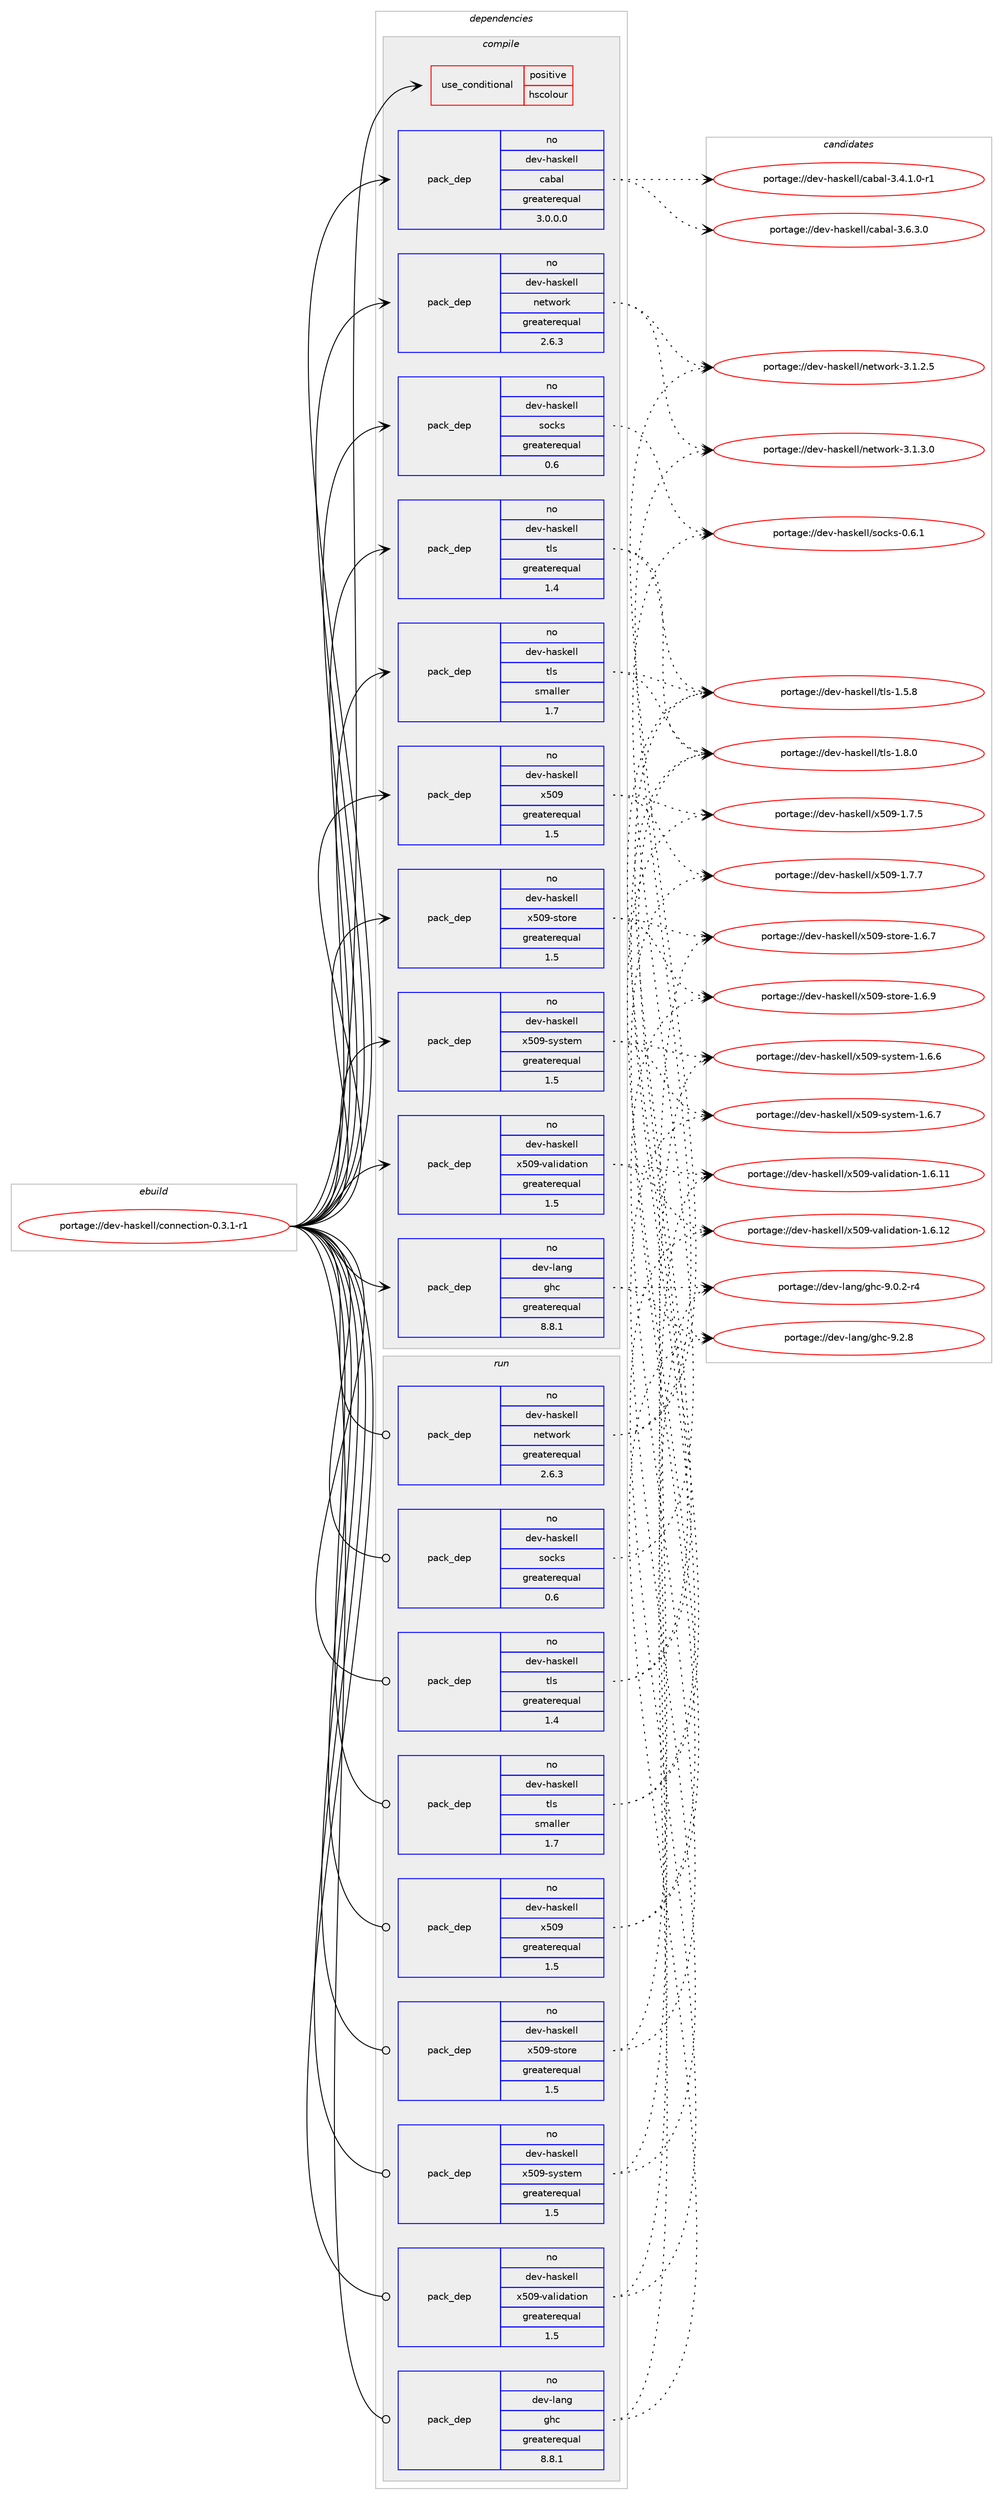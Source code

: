 digraph prolog {

# *************
# Graph options
# *************

newrank=true;
concentrate=true;
compound=true;
graph [rankdir=LR,fontname=Helvetica,fontsize=10,ranksep=1.5];#, ranksep=2.5, nodesep=0.2];
edge  [arrowhead=vee];
node  [fontname=Helvetica,fontsize=10];

# **********
# The ebuild
# **********

subgraph cluster_leftcol {
color=gray;
rank=same;
label=<<i>ebuild</i>>;
id [label="portage://dev-haskell/connection-0.3.1-r1", color=red, width=4, href="../dev-haskell/connection-0.3.1-r1.svg"];
}

# ****************
# The dependencies
# ****************

subgraph cluster_midcol {
color=gray;
label=<<i>dependencies</i>>;
subgraph cluster_compile {
fillcolor="#eeeeee";
style=filled;
label=<<i>compile</i>>;
subgraph cond19642 {
dependency36118 [label=<<TABLE BORDER="0" CELLBORDER="1" CELLSPACING="0" CELLPADDING="4"><TR><TD ROWSPAN="3" CELLPADDING="10">use_conditional</TD></TR><TR><TD>positive</TD></TR><TR><TD>hscolour</TD></TR></TABLE>>, shape=none, color=red];
# *** BEGIN UNKNOWN DEPENDENCY TYPE (TODO) ***
# dependency36118 -> package_dependency(portage://dev-haskell/connection-0.3.1-r1,install,no,dev-haskell,hscolour,none,[,,],[],[])
# *** END UNKNOWN DEPENDENCY TYPE (TODO) ***

}
id:e -> dependency36118:w [weight=20,style="solid",arrowhead="vee"];
# *** BEGIN UNKNOWN DEPENDENCY TYPE (TODO) ***
# id -> package_dependency(portage://dev-haskell/connection-0.3.1-r1,install,no,dev-haskell,basement,none,[,,],any_same_slot,[use(optenable(profile),none)])
# *** END UNKNOWN DEPENDENCY TYPE (TODO) ***

subgraph pack15535 {
dependency36119 [label=<<TABLE BORDER="0" CELLBORDER="1" CELLSPACING="0" CELLPADDING="4" WIDTH="220"><TR><TD ROWSPAN="6" CELLPADDING="30">pack_dep</TD></TR><TR><TD WIDTH="110">no</TD></TR><TR><TD>dev-haskell</TD></TR><TR><TD>cabal</TD></TR><TR><TD>greaterequal</TD></TR><TR><TD>3.0.0.0</TD></TR></TABLE>>, shape=none, color=blue];
}
id:e -> dependency36119:w [weight=20,style="solid",arrowhead="vee"];
# *** BEGIN UNKNOWN DEPENDENCY TYPE (TODO) ***
# id -> package_dependency(portage://dev-haskell/connection-0.3.1-r1,install,no,dev-haskell,data-default-class,none,[,,],any_same_slot,[use(optenable(profile),none)])
# *** END UNKNOWN DEPENDENCY TYPE (TODO) ***

subgraph pack15536 {
dependency36120 [label=<<TABLE BORDER="0" CELLBORDER="1" CELLSPACING="0" CELLPADDING="4" WIDTH="220"><TR><TD ROWSPAN="6" CELLPADDING="30">pack_dep</TD></TR><TR><TD WIDTH="110">no</TD></TR><TR><TD>dev-haskell</TD></TR><TR><TD>network</TD></TR><TR><TD>greaterequal</TD></TR><TR><TD>2.6.3</TD></TR></TABLE>>, shape=none, color=blue];
}
id:e -> dependency36120:w [weight=20,style="solid",arrowhead="vee"];
subgraph pack15537 {
dependency36121 [label=<<TABLE BORDER="0" CELLBORDER="1" CELLSPACING="0" CELLPADDING="4" WIDTH="220"><TR><TD ROWSPAN="6" CELLPADDING="30">pack_dep</TD></TR><TR><TD WIDTH="110">no</TD></TR><TR><TD>dev-haskell</TD></TR><TR><TD>socks</TD></TR><TR><TD>greaterequal</TD></TR><TR><TD>0.6</TD></TR></TABLE>>, shape=none, color=blue];
}
id:e -> dependency36121:w [weight=20,style="solid",arrowhead="vee"];
subgraph pack15538 {
dependency36122 [label=<<TABLE BORDER="0" CELLBORDER="1" CELLSPACING="0" CELLPADDING="4" WIDTH="220"><TR><TD ROWSPAN="6" CELLPADDING="30">pack_dep</TD></TR><TR><TD WIDTH="110">no</TD></TR><TR><TD>dev-haskell</TD></TR><TR><TD>tls</TD></TR><TR><TD>greaterequal</TD></TR><TR><TD>1.4</TD></TR></TABLE>>, shape=none, color=blue];
}
id:e -> dependency36122:w [weight=20,style="solid",arrowhead="vee"];
subgraph pack15539 {
dependency36123 [label=<<TABLE BORDER="0" CELLBORDER="1" CELLSPACING="0" CELLPADDING="4" WIDTH="220"><TR><TD ROWSPAN="6" CELLPADDING="30">pack_dep</TD></TR><TR><TD WIDTH="110">no</TD></TR><TR><TD>dev-haskell</TD></TR><TR><TD>tls</TD></TR><TR><TD>smaller</TD></TR><TR><TD>1.7</TD></TR></TABLE>>, shape=none, color=blue];
}
id:e -> dependency36123:w [weight=20,style="solid",arrowhead="vee"];
subgraph pack15540 {
dependency36124 [label=<<TABLE BORDER="0" CELLBORDER="1" CELLSPACING="0" CELLPADDING="4" WIDTH="220"><TR><TD ROWSPAN="6" CELLPADDING="30">pack_dep</TD></TR><TR><TD WIDTH="110">no</TD></TR><TR><TD>dev-haskell</TD></TR><TR><TD>x509</TD></TR><TR><TD>greaterequal</TD></TR><TR><TD>1.5</TD></TR></TABLE>>, shape=none, color=blue];
}
id:e -> dependency36124:w [weight=20,style="solid",arrowhead="vee"];
subgraph pack15541 {
dependency36125 [label=<<TABLE BORDER="0" CELLBORDER="1" CELLSPACING="0" CELLPADDING="4" WIDTH="220"><TR><TD ROWSPAN="6" CELLPADDING="30">pack_dep</TD></TR><TR><TD WIDTH="110">no</TD></TR><TR><TD>dev-haskell</TD></TR><TR><TD>x509-store</TD></TR><TR><TD>greaterequal</TD></TR><TR><TD>1.5</TD></TR></TABLE>>, shape=none, color=blue];
}
id:e -> dependency36125:w [weight=20,style="solid",arrowhead="vee"];
subgraph pack15542 {
dependency36126 [label=<<TABLE BORDER="0" CELLBORDER="1" CELLSPACING="0" CELLPADDING="4" WIDTH="220"><TR><TD ROWSPAN="6" CELLPADDING="30">pack_dep</TD></TR><TR><TD WIDTH="110">no</TD></TR><TR><TD>dev-haskell</TD></TR><TR><TD>x509-system</TD></TR><TR><TD>greaterequal</TD></TR><TR><TD>1.5</TD></TR></TABLE>>, shape=none, color=blue];
}
id:e -> dependency36126:w [weight=20,style="solid",arrowhead="vee"];
subgraph pack15543 {
dependency36127 [label=<<TABLE BORDER="0" CELLBORDER="1" CELLSPACING="0" CELLPADDING="4" WIDTH="220"><TR><TD ROWSPAN="6" CELLPADDING="30">pack_dep</TD></TR><TR><TD WIDTH="110">no</TD></TR><TR><TD>dev-haskell</TD></TR><TR><TD>x509-validation</TD></TR><TR><TD>greaterequal</TD></TR><TR><TD>1.5</TD></TR></TABLE>>, shape=none, color=blue];
}
id:e -> dependency36127:w [weight=20,style="solid",arrowhead="vee"];
subgraph pack15544 {
dependency36128 [label=<<TABLE BORDER="0" CELLBORDER="1" CELLSPACING="0" CELLPADDING="4" WIDTH="220"><TR><TD ROWSPAN="6" CELLPADDING="30">pack_dep</TD></TR><TR><TD WIDTH="110">no</TD></TR><TR><TD>dev-lang</TD></TR><TR><TD>ghc</TD></TR><TR><TD>greaterequal</TD></TR><TR><TD>8.8.1</TD></TR></TABLE>>, shape=none, color=blue];
}
id:e -> dependency36128:w [weight=20,style="solid",arrowhead="vee"];
}
subgraph cluster_compileandrun {
fillcolor="#eeeeee";
style=filled;
label=<<i>compile and run</i>>;
}
subgraph cluster_run {
fillcolor="#eeeeee";
style=filled;
label=<<i>run</i>>;
# *** BEGIN UNKNOWN DEPENDENCY TYPE (TODO) ***
# id -> package_dependency(portage://dev-haskell/connection-0.3.1-r1,run,no,dev-haskell,basement,none,[,,],any_same_slot,[use(optenable(profile),none)])
# *** END UNKNOWN DEPENDENCY TYPE (TODO) ***

# *** BEGIN UNKNOWN DEPENDENCY TYPE (TODO) ***
# id -> package_dependency(portage://dev-haskell/connection-0.3.1-r1,run,no,dev-haskell,data-default-class,none,[,,],any_same_slot,[use(optenable(profile),none)])
# *** END UNKNOWN DEPENDENCY TYPE (TODO) ***

subgraph pack15545 {
dependency36129 [label=<<TABLE BORDER="0" CELLBORDER="1" CELLSPACING="0" CELLPADDING="4" WIDTH="220"><TR><TD ROWSPAN="6" CELLPADDING="30">pack_dep</TD></TR><TR><TD WIDTH="110">no</TD></TR><TR><TD>dev-haskell</TD></TR><TR><TD>network</TD></TR><TR><TD>greaterequal</TD></TR><TR><TD>2.6.3</TD></TR></TABLE>>, shape=none, color=blue];
}
id:e -> dependency36129:w [weight=20,style="solid",arrowhead="odot"];
subgraph pack15546 {
dependency36130 [label=<<TABLE BORDER="0" CELLBORDER="1" CELLSPACING="0" CELLPADDING="4" WIDTH="220"><TR><TD ROWSPAN="6" CELLPADDING="30">pack_dep</TD></TR><TR><TD WIDTH="110">no</TD></TR><TR><TD>dev-haskell</TD></TR><TR><TD>socks</TD></TR><TR><TD>greaterequal</TD></TR><TR><TD>0.6</TD></TR></TABLE>>, shape=none, color=blue];
}
id:e -> dependency36130:w [weight=20,style="solid",arrowhead="odot"];
subgraph pack15547 {
dependency36131 [label=<<TABLE BORDER="0" CELLBORDER="1" CELLSPACING="0" CELLPADDING="4" WIDTH="220"><TR><TD ROWSPAN="6" CELLPADDING="30">pack_dep</TD></TR><TR><TD WIDTH="110">no</TD></TR><TR><TD>dev-haskell</TD></TR><TR><TD>tls</TD></TR><TR><TD>greaterequal</TD></TR><TR><TD>1.4</TD></TR></TABLE>>, shape=none, color=blue];
}
id:e -> dependency36131:w [weight=20,style="solid",arrowhead="odot"];
subgraph pack15548 {
dependency36132 [label=<<TABLE BORDER="0" CELLBORDER="1" CELLSPACING="0" CELLPADDING="4" WIDTH="220"><TR><TD ROWSPAN="6" CELLPADDING="30">pack_dep</TD></TR><TR><TD WIDTH="110">no</TD></TR><TR><TD>dev-haskell</TD></TR><TR><TD>tls</TD></TR><TR><TD>smaller</TD></TR><TR><TD>1.7</TD></TR></TABLE>>, shape=none, color=blue];
}
id:e -> dependency36132:w [weight=20,style="solid",arrowhead="odot"];
subgraph pack15549 {
dependency36133 [label=<<TABLE BORDER="0" CELLBORDER="1" CELLSPACING="0" CELLPADDING="4" WIDTH="220"><TR><TD ROWSPAN="6" CELLPADDING="30">pack_dep</TD></TR><TR><TD WIDTH="110">no</TD></TR><TR><TD>dev-haskell</TD></TR><TR><TD>x509</TD></TR><TR><TD>greaterequal</TD></TR><TR><TD>1.5</TD></TR></TABLE>>, shape=none, color=blue];
}
id:e -> dependency36133:w [weight=20,style="solid",arrowhead="odot"];
subgraph pack15550 {
dependency36134 [label=<<TABLE BORDER="0" CELLBORDER="1" CELLSPACING="0" CELLPADDING="4" WIDTH="220"><TR><TD ROWSPAN="6" CELLPADDING="30">pack_dep</TD></TR><TR><TD WIDTH="110">no</TD></TR><TR><TD>dev-haskell</TD></TR><TR><TD>x509-store</TD></TR><TR><TD>greaterequal</TD></TR><TR><TD>1.5</TD></TR></TABLE>>, shape=none, color=blue];
}
id:e -> dependency36134:w [weight=20,style="solid",arrowhead="odot"];
subgraph pack15551 {
dependency36135 [label=<<TABLE BORDER="0" CELLBORDER="1" CELLSPACING="0" CELLPADDING="4" WIDTH="220"><TR><TD ROWSPAN="6" CELLPADDING="30">pack_dep</TD></TR><TR><TD WIDTH="110">no</TD></TR><TR><TD>dev-haskell</TD></TR><TR><TD>x509-system</TD></TR><TR><TD>greaterequal</TD></TR><TR><TD>1.5</TD></TR></TABLE>>, shape=none, color=blue];
}
id:e -> dependency36135:w [weight=20,style="solid",arrowhead="odot"];
subgraph pack15552 {
dependency36136 [label=<<TABLE BORDER="0" CELLBORDER="1" CELLSPACING="0" CELLPADDING="4" WIDTH="220"><TR><TD ROWSPAN="6" CELLPADDING="30">pack_dep</TD></TR><TR><TD WIDTH="110">no</TD></TR><TR><TD>dev-haskell</TD></TR><TR><TD>x509-validation</TD></TR><TR><TD>greaterequal</TD></TR><TR><TD>1.5</TD></TR></TABLE>>, shape=none, color=blue];
}
id:e -> dependency36136:w [weight=20,style="solid",arrowhead="odot"];
subgraph pack15553 {
dependency36137 [label=<<TABLE BORDER="0" CELLBORDER="1" CELLSPACING="0" CELLPADDING="4" WIDTH="220"><TR><TD ROWSPAN="6" CELLPADDING="30">pack_dep</TD></TR><TR><TD WIDTH="110">no</TD></TR><TR><TD>dev-lang</TD></TR><TR><TD>ghc</TD></TR><TR><TD>greaterequal</TD></TR><TR><TD>8.8.1</TD></TR></TABLE>>, shape=none, color=blue];
}
id:e -> dependency36137:w [weight=20,style="solid",arrowhead="odot"];
# *** BEGIN UNKNOWN DEPENDENCY TYPE (TODO) ***
# id -> package_dependency(portage://dev-haskell/connection-0.3.1-r1,run,no,dev-lang,ghc,none,[,,],any_same_slot,[use(optenable(profile),none)])
# *** END UNKNOWN DEPENDENCY TYPE (TODO) ***

}
}

# **************
# The candidates
# **************

subgraph cluster_choices {
rank=same;
color=gray;
label=<<i>candidates</i>>;

subgraph choice15535 {
color=black;
nodesep=1;
choice1001011184510497115107101108108479997989710845514652464946484511449 [label="portage://dev-haskell/cabal-3.4.1.0-r1", color=red, width=4,href="../dev-haskell/cabal-3.4.1.0-r1.svg"];
choice100101118451049711510710110810847999798971084551465446514648 [label="portage://dev-haskell/cabal-3.6.3.0", color=red, width=4,href="../dev-haskell/cabal-3.6.3.0.svg"];
dependency36119:e -> choice1001011184510497115107101108108479997989710845514652464946484511449:w [style=dotted,weight="100"];
dependency36119:e -> choice100101118451049711510710110810847999798971084551465446514648:w [style=dotted,weight="100"];
}
subgraph choice15536 {
color=black;
nodesep=1;
choice1001011184510497115107101108108471101011161191111141074551464946504653 [label="portage://dev-haskell/network-3.1.2.5", color=red, width=4,href="../dev-haskell/network-3.1.2.5.svg"];
choice1001011184510497115107101108108471101011161191111141074551464946514648 [label="portage://dev-haskell/network-3.1.3.0", color=red, width=4,href="../dev-haskell/network-3.1.3.0.svg"];
dependency36120:e -> choice1001011184510497115107101108108471101011161191111141074551464946504653:w [style=dotted,weight="100"];
dependency36120:e -> choice1001011184510497115107101108108471101011161191111141074551464946514648:w [style=dotted,weight="100"];
}
subgraph choice15537 {
color=black;
nodesep=1;
choice10010111845104971151071011081084711511199107115454846544649 [label="portage://dev-haskell/socks-0.6.1", color=red, width=4,href="../dev-haskell/socks-0.6.1.svg"];
dependency36121:e -> choice10010111845104971151071011081084711511199107115454846544649:w [style=dotted,weight="100"];
}
subgraph choice15538 {
color=black;
nodesep=1;
choice100101118451049711510710110810847116108115454946534656 [label="portage://dev-haskell/tls-1.5.8", color=red, width=4,href="../dev-haskell/tls-1.5.8.svg"];
choice100101118451049711510710110810847116108115454946564648 [label="portage://dev-haskell/tls-1.8.0", color=red, width=4,href="../dev-haskell/tls-1.8.0.svg"];
dependency36122:e -> choice100101118451049711510710110810847116108115454946534656:w [style=dotted,weight="100"];
dependency36122:e -> choice100101118451049711510710110810847116108115454946564648:w [style=dotted,weight="100"];
}
subgraph choice15539 {
color=black;
nodesep=1;
choice100101118451049711510710110810847116108115454946534656 [label="portage://dev-haskell/tls-1.5.8", color=red, width=4,href="../dev-haskell/tls-1.5.8.svg"];
choice100101118451049711510710110810847116108115454946564648 [label="portage://dev-haskell/tls-1.8.0", color=red, width=4,href="../dev-haskell/tls-1.8.0.svg"];
dependency36123:e -> choice100101118451049711510710110810847116108115454946534656:w [style=dotted,weight="100"];
dependency36123:e -> choice100101118451049711510710110810847116108115454946564648:w [style=dotted,weight="100"];
}
subgraph choice15540 {
color=black;
nodesep=1;
choice100101118451049711510710110810847120534857454946554653 [label="portage://dev-haskell/x509-1.7.5", color=red, width=4,href="../dev-haskell/x509-1.7.5.svg"];
choice100101118451049711510710110810847120534857454946554655 [label="portage://dev-haskell/x509-1.7.7", color=red, width=4,href="../dev-haskell/x509-1.7.7.svg"];
dependency36124:e -> choice100101118451049711510710110810847120534857454946554653:w [style=dotted,weight="100"];
dependency36124:e -> choice100101118451049711510710110810847120534857454946554655:w [style=dotted,weight="100"];
}
subgraph choice15541 {
color=black;
nodesep=1;
choice10010111845104971151071011081084712053485745115116111114101454946544655 [label="portage://dev-haskell/x509-store-1.6.7", color=red, width=4,href="../dev-haskell/x509-store-1.6.7.svg"];
choice10010111845104971151071011081084712053485745115116111114101454946544657 [label="portage://dev-haskell/x509-store-1.6.9", color=red, width=4,href="../dev-haskell/x509-store-1.6.9.svg"];
dependency36125:e -> choice10010111845104971151071011081084712053485745115116111114101454946544655:w [style=dotted,weight="100"];
dependency36125:e -> choice10010111845104971151071011081084712053485745115116111114101454946544657:w [style=dotted,weight="100"];
}
subgraph choice15542 {
color=black;
nodesep=1;
choice10010111845104971151071011081084712053485745115121115116101109454946544654 [label="portage://dev-haskell/x509-system-1.6.6", color=red, width=4,href="../dev-haskell/x509-system-1.6.6.svg"];
choice10010111845104971151071011081084712053485745115121115116101109454946544655 [label="portage://dev-haskell/x509-system-1.6.7", color=red, width=4,href="../dev-haskell/x509-system-1.6.7.svg"];
dependency36126:e -> choice10010111845104971151071011081084712053485745115121115116101109454946544654:w [style=dotted,weight="100"];
dependency36126:e -> choice10010111845104971151071011081084712053485745115121115116101109454946544655:w [style=dotted,weight="100"];
}
subgraph choice15543 {
color=black;
nodesep=1;
choice10010111845104971151071011081084712053485745118971081051009711610511111045494654464949 [label="portage://dev-haskell/x509-validation-1.6.11", color=red, width=4,href="../dev-haskell/x509-validation-1.6.11.svg"];
choice10010111845104971151071011081084712053485745118971081051009711610511111045494654464950 [label="portage://dev-haskell/x509-validation-1.6.12", color=red, width=4,href="../dev-haskell/x509-validation-1.6.12.svg"];
dependency36127:e -> choice10010111845104971151071011081084712053485745118971081051009711610511111045494654464949:w [style=dotted,weight="100"];
dependency36127:e -> choice10010111845104971151071011081084712053485745118971081051009711610511111045494654464950:w [style=dotted,weight="100"];
}
subgraph choice15544 {
color=black;
nodesep=1;
choice100101118451089711010347103104994557464846504511452 [label="portage://dev-lang/ghc-9.0.2-r4", color=red, width=4,href="../dev-lang/ghc-9.0.2-r4.svg"];
choice10010111845108971101034710310499455746504656 [label="portage://dev-lang/ghc-9.2.8", color=red, width=4,href="../dev-lang/ghc-9.2.8.svg"];
dependency36128:e -> choice100101118451089711010347103104994557464846504511452:w [style=dotted,weight="100"];
dependency36128:e -> choice10010111845108971101034710310499455746504656:w [style=dotted,weight="100"];
}
subgraph choice15545 {
color=black;
nodesep=1;
choice1001011184510497115107101108108471101011161191111141074551464946504653 [label="portage://dev-haskell/network-3.1.2.5", color=red, width=4,href="../dev-haskell/network-3.1.2.5.svg"];
choice1001011184510497115107101108108471101011161191111141074551464946514648 [label="portage://dev-haskell/network-3.1.3.0", color=red, width=4,href="../dev-haskell/network-3.1.3.0.svg"];
dependency36129:e -> choice1001011184510497115107101108108471101011161191111141074551464946504653:w [style=dotted,weight="100"];
dependency36129:e -> choice1001011184510497115107101108108471101011161191111141074551464946514648:w [style=dotted,weight="100"];
}
subgraph choice15546 {
color=black;
nodesep=1;
choice10010111845104971151071011081084711511199107115454846544649 [label="portage://dev-haskell/socks-0.6.1", color=red, width=4,href="../dev-haskell/socks-0.6.1.svg"];
dependency36130:e -> choice10010111845104971151071011081084711511199107115454846544649:w [style=dotted,weight="100"];
}
subgraph choice15547 {
color=black;
nodesep=1;
choice100101118451049711510710110810847116108115454946534656 [label="portage://dev-haskell/tls-1.5.8", color=red, width=4,href="../dev-haskell/tls-1.5.8.svg"];
choice100101118451049711510710110810847116108115454946564648 [label="portage://dev-haskell/tls-1.8.0", color=red, width=4,href="../dev-haskell/tls-1.8.0.svg"];
dependency36131:e -> choice100101118451049711510710110810847116108115454946534656:w [style=dotted,weight="100"];
dependency36131:e -> choice100101118451049711510710110810847116108115454946564648:w [style=dotted,weight="100"];
}
subgraph choice15548 {
color=black;
nodesep=1;
choice100101118451049711510710110810847116108115454946534656 [label="portage://dev-haskell/tls-1.5.8", color=red, width=4,href="../dev-haskell/tls-1.5.8.svg"];
choice100101118451049711510710110810847116108115454946564648 [label="portage://dev-haskell/tls-1.8.0", color=red, width=4,href="../dev-haskell/tls-1.8.0.svg"];
dependency36132:e -> choice100101118451049711510710110810847116108115454946534656:w [style=dotted,weight="100"];
dependency36132:e -> choice100101118451049711510710110810847116108115454946564648:w [style=dotted,weight="100"];
}
subgraph choice15549 {
color=black;
nodesep=1;
choice100101118451049711510710110810847120534857454946554653 [label="portage://dev-haskell/x509-1.7.5", color=red, width=4,href="../dev-haskell/x509-1.7.5.svg"];
choice100101118451049711510710110810847120534857454946554655 [label="portage://dev-haskell/x509-1.7.7", color=red, width=4,href="../dev-haskell/x509-1.7.7.svg"];
dependency36133:e -> choice100101118451049711510710110810847120534857454946554653:w [style=dotted,weight="100"];
dependency36133:e -> choice100101118451049711510710110810847120534857454946554655:w [style=dotted,weight="100"];
}
subgraph choice15550 {
color=black;
nodesep=1;
choice10010111845104971151071011081084712053485745115116111114101454946544655 [label="portage://dev-haskell/x509-store-1.6.7", color=red, width=4,href="../dev-haskell/x509-store-1.6.7.svg"];
choice10010111845104971151071011081084712053485745115116111114101454946544657 [label="portage://dev-haskell/x509-store-1.6.9", color=red, width=4,href="../dev-haskell/x509-store-1.6.9.svg"];
dependency36134:e -> choice10010111845104971151071011081084712053485745115116111114101454946544655:w [style=dotted,weight="100"];
dependency36134:e -> choice10010111845104971151071011081084712053485745115116111114101454946544657:w [style=dotted,weight="100"];
}
subgraph choice15551 {
color=black;
nodesep=1;
choice10010111845104971151071011081084712053485745115121115116101109454946544654 [label="portage://dev-haskell/x509-system-1.6.6", color=red, width=4,href="../dev-haskell/x509-system-1.6.6.svg"];
choice10010111845104971151071011081084712053485745115121115116101109454946544655 [label="portage://dev-haskell/x509-system-1.6.7", color=red, width=4,href="../dev-haskell/x509-system-1.6.7.svg"];
dependency36135:e -> choice10010111845104971151071011081084712053485745115121115116101109454946544654:w [style=dotted,weight="100"];
dependency36135:e -> choice10010111845104971151071011081084712053485745115121115116101109454946544655:w [style=dotted,weight="100"];
}
subgraph choice15552 {
color=black;
nodesep=1;
choice10010111845104971151071011081084712053485745118971081051009711610511111045494654464949 [label="portage://dev-haskell/x509-validation-1.6.11", color=red, width=4,href="../dev-haskell/x509-validation-1.6.11.svg"];
choice10010111845104971151071011081084712053485745118971081051009711610511111045494654464950 [label="portage://dev-haskell/x509-validation-1.6.12", color=red, width=4,href="../dev-haskell/x509-validation-1.6.12.svg"];
dependency36136:e -> choice10010111845104971151071011081084712053485745118971081051009711610511111045494654464949:w [style=dotted,weight="100"];
dependency36136:e -> choice10010111845104971151071011081084712053485745118971081051009711610511111045494654464950:w [style=dotted,weight="100"];
}
subgraph choice15553 {
color=black;
nodesep=1;
choice100101118451089711010347103104994557464846504511452 [label="portage://dev-lang/ghc-9.0.2-r4", color=red, width=4,href="../dev-lang/ghc-9.0.2-r4.svg"];
choice10010111845108971101034710310499455746504656 [label="portage://dev-lang/ghc-9.2.8", color=red, width=4,href="../dev-lang/ghc-9.2.8.svg"];
dependency36137:e -> choice100101118451089711010347103104994557464846504511452:w [style=dotted,weight="100"];
dependency36137:e -> choice10010111845108971101034710310499455746504656:w [style=dotted,weight="100"];
}
}

}
